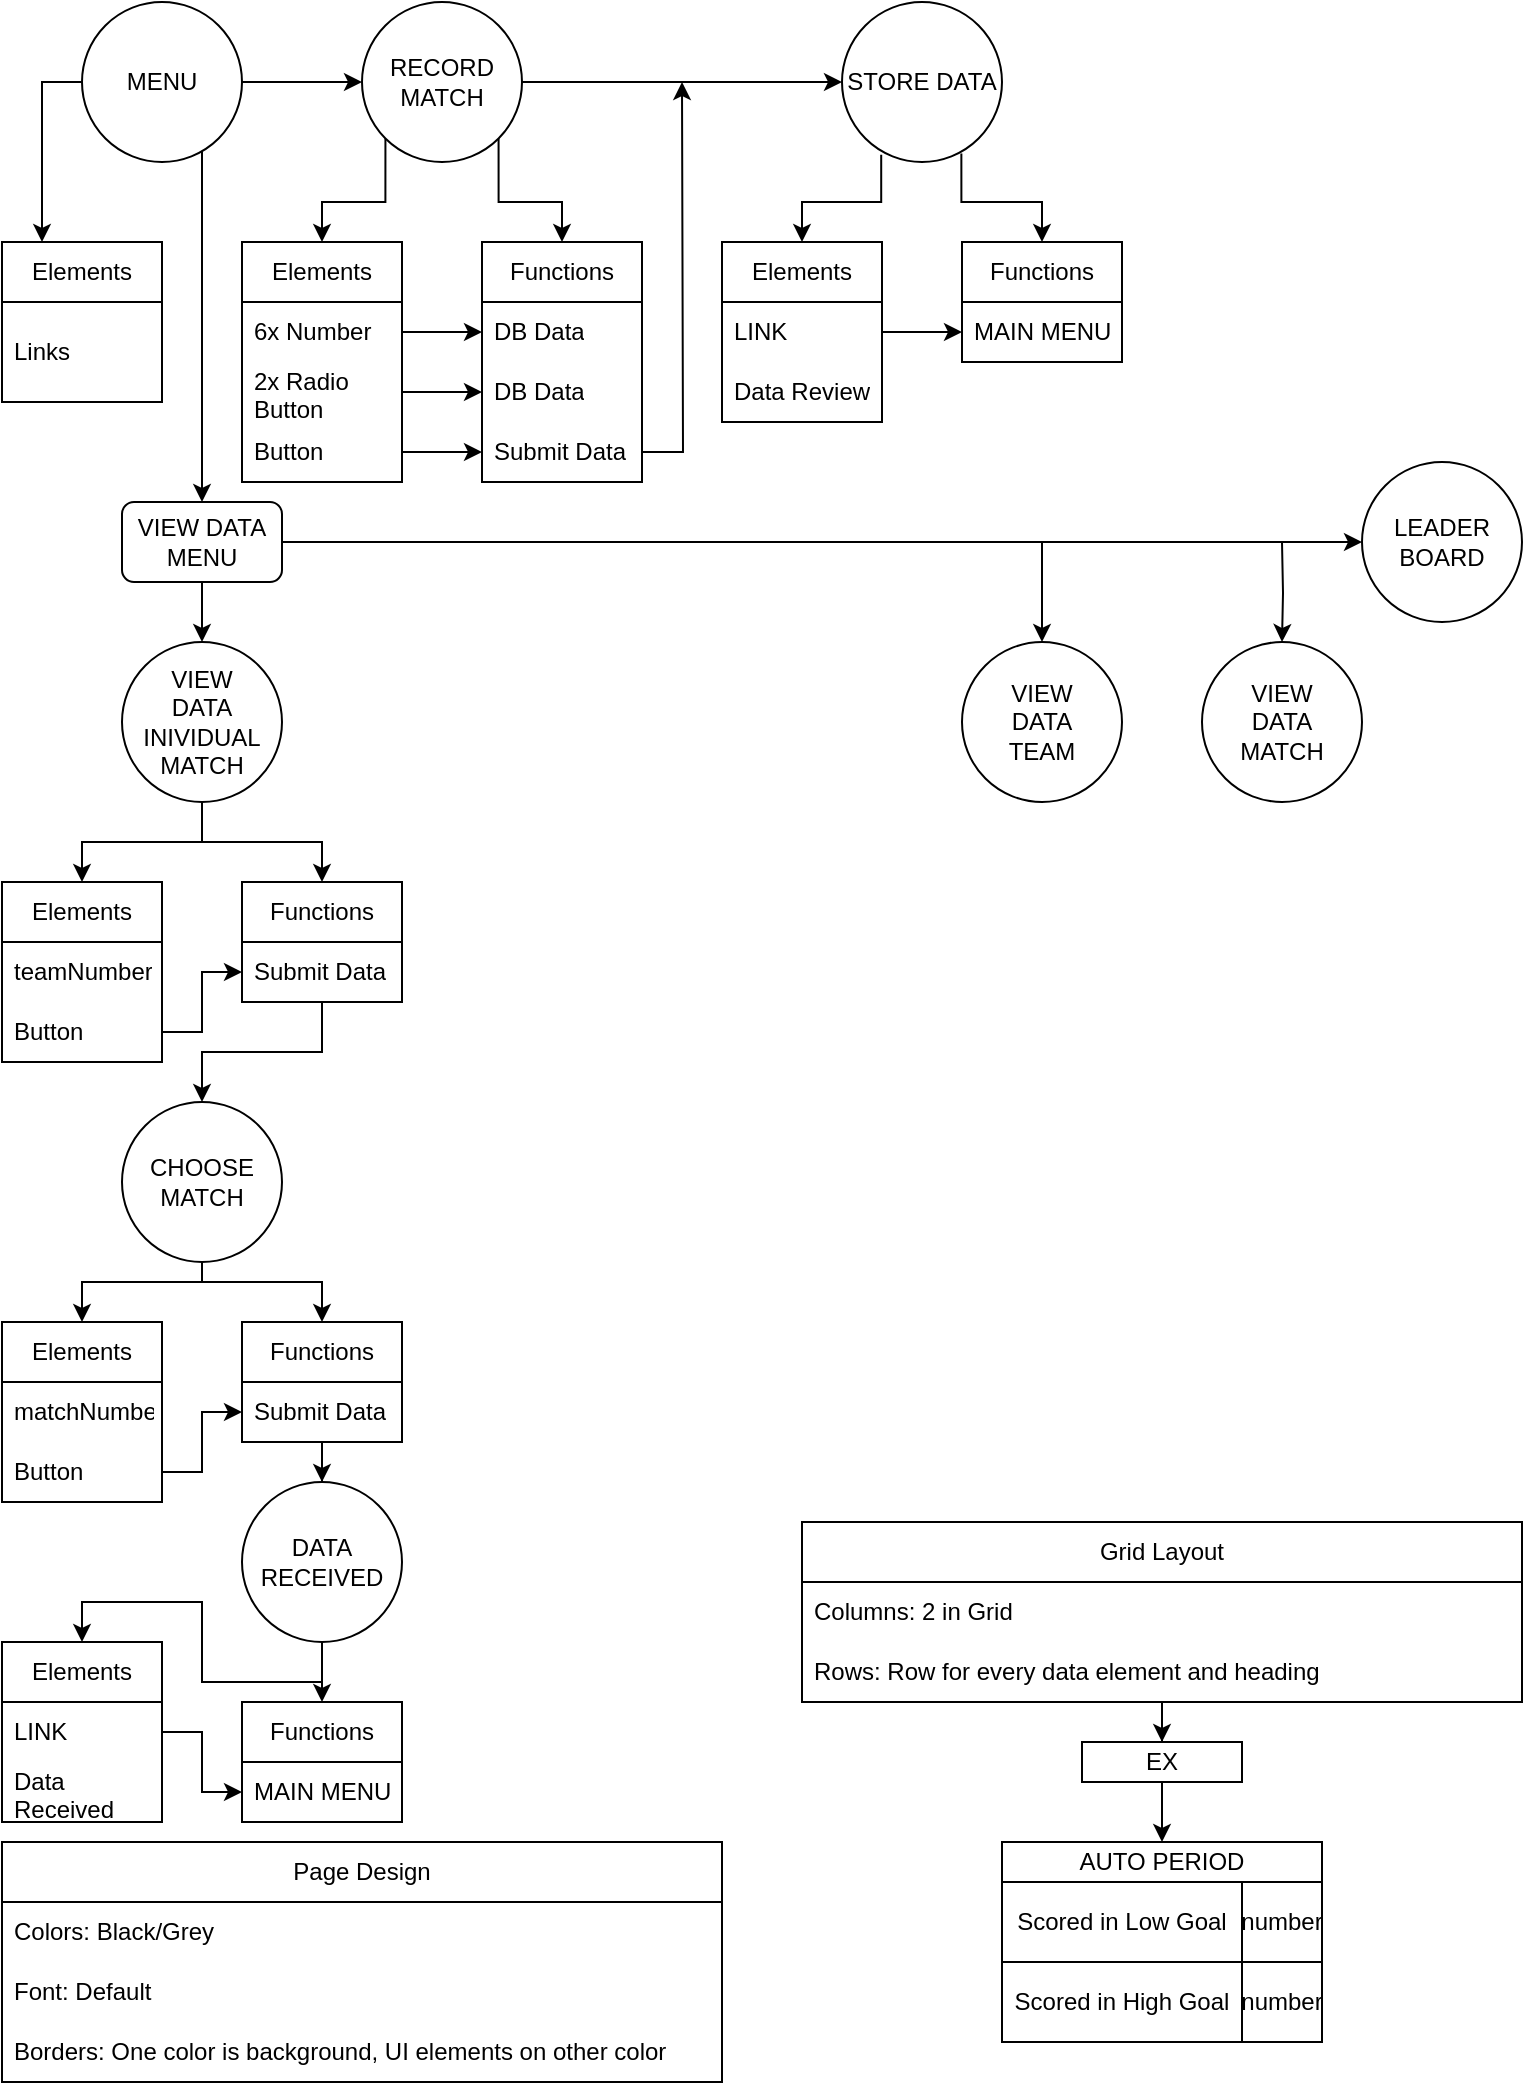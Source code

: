 <mxfile version="20.5.3" type="device"><diagram id="TbizeXg9KupzjywMaS7E" name="Page-1"><mxGraphModel dx="1029" dy="650" grid="1" gridSize="10" guides="1" tooltips="1" connect="1" arrows="1" fold="1" page="1" pageScale="1" pageWidth="850" pageHeight="1100" math="0" shadow="0"><root><mxCell id="0"/><mxCell id="1" parent="0"/><mxCell id="dUOcxXH2NmT-rC37gHHx-2" value="Elements" style="swimlane;fontStyle=0;childLayout=stackLayout;horizontal=1;startSize=30;horizontalStack=0;resizeParent=1;resizeParentMax=0;resizeLast=0;collapsible=1;marginBottom=0;whiteSpace=wrap;html=1;fontSize=12;" parent="1" vertex="1"><mxGeometry x="40" y="160" width="80" height="80" as="geometry"/></mxCell><mxCell id="dUOcxXH2NmT-rC37gHHx-3" value="Links" style="text;strokeColor=none;fillColor=none;align=left;verticalAlign=middle;spacingLeft=4;spacingRight=4;overflow=hidden;points=[[0,0.5],[1,0.5]];portConstraint=eastwest;rotatable=0;whiteSpace=wrap;html=1;fontSize=12;" parent="dUOcxXH2NmT-rC37gHHx-2" vertex="1"><mxGeometry y="30" width="80" height="50" as="geometry"/></mxCell><mxCell id="dUOcxXH2NmT-rC37gHHx-7" style="edgeStyle=orthogonalEdgeStyle;rounded=0;orthogonalLoop=1;jettySize=auto;html=1;exitX=0;exitY=0.5;exitDx=0;exitDy=0;entryX=0.25;entryY=0;entryDx=0;entryDy=0;fontSize=12;" parent="1" source="dUOcxXH2NmT-rC37gHHx-6" target="dUOcxXH2NmT-rC37gHHx-2" edge="1"><mxGeometry relative="1" as="geometry"/></mxCell><mxCell id="dUOcxXH2NmT-rC37gHHx-39" style="edgeStyle=orthogonalEdgeStyle;rounded=0;orthogonalLoop=1;jettySize=auto;html=1;entryX=0;entryY=0.5;entryDx=0;entryDy=0;fontSize=12;" parent="1" source="dUOcxXH2NmT-rC37gHHx-6" target="dUOcxXH2NmT-rC37gHHx-8" edge="1"><mxGeometry relative="1" as="geometry"/></mxCell><mxCell id="dUOcxXH2NmT-rC37gHHx-60" style="edgeStyle=orthogonalEdgeStyle;rounded=0;orthogonalLoop=1;jettySize=auto;html=1;fontSize=12;" parent="1" source="dUOcxXH2NmT-rC37gHHx-6" target="_IGQMz36s8tm1qvOd_jw-1" edge="1"><mxGeometry relative="1" as="geometry"><mxPoint x="140" y="139.966" as="targetPoint"/><Array as="points"><mxPoint x="140" y="140"/><mxPoint x="140" y="140"/></Array></mxGeometry></mxCell><mxCell id="dUOcxXH2NmT-rC37gHHx-6" value="MENU" style="ellipse;whiteSpace=wrap;html=1;aspect=fixed;fontSize=12;" parent="1" vertex="1"><mxGeometry x="80" y="40" width="80" height="80" as="geometry"/></mxCell><mxCell id="dUOcxXH2NmT-rC37gHHx-14" style="edgeStyle=orthogonalEdgeStyle;rounded=0;orthogonalLoop=1;jettySize=auto;html=1;exitX=0;exitY=1;exitDx=0;exitDy=0;entryX=0.5;entryY=0;entryDx=0;entryDy=0;fontSize=12;" parent="1" source="dUOcxXH2NmT-rC37gHHx-8" target="dUOcxXH2NmT-rC37gHHx-9" edge="1"><mxGeometry relative="1" as="geometry"><Array as="points"><mxPoint x="232" y="140"/><mxPoint x="200" y="140"/></Array></mxGeometry></mxCell><mxCell id="dUOcxXH2NmT-rC37gHHx-22" style="edgeStyle=orthogonalEdgeStyle;rounded=0;orthogonalLoop=1;jettySize=auto;html=1;exitX=1;exitY=1;exitDx=0;exitDy=0;entryX=0.5;entryY=0;entryDx=0;entryDy=0;fontSize=12;" parent="1" source="dUOcxXH2NmT-rC37gHHx-8" target="dUOcxXH2NmT-rC37gHHx-15" edge="1"><mxGeometry relative="1" as="geometry"/></mxCell><mxCell id="dUOcxXH2NmT-rC37gHHx-42" style="edgeStyle=orthogonalEdgeStyle;rounded=0;orthogonalLoop=1;jettySize=auto;html=1;entryX=0;entryY=0.5;entryDx=0;entryDy=0;fontSize=12;" parent="1" source="dUOcxXH2NmT-rC37gHHx-8" target="dUOcxXH2NmT-rC37gHHx-25" edge="1"><mxGeometry relative="1" as="geometry"/></mxCell><mxCell id="dUOcxXH2NmT-rC37gHHx-8" value="RECORD MATCH" style="ellipse;whiteSpace=wrap;html=1;aspect=fixed;fontSize=12;" parent="1" vertex="1"><mxGeometry x="220" y="40" width="80" height="80" as="geometry"/></mxCell><mxCell id="dUOcxXH2NmT-rC37gHHx-9" value="Elements" style="swimlane;fontStyle=0;childLayout=stackLayout;horizontal=1;startSize=30;horizontalStack=0;resizeParent=1;resizeParentMax=0;resizeLast=0;collapsible=1;marginBottom=0;whiteSpace=wrap;html=1;fontSize=12;" parent="1" vertex="1"><mxGeometry x="160" y="160" width="80" height="120" as="geometry"/></mxCell><mxCell id="dUOcxXH2NmT-rC37gHHx-10" value="6x Number" style="text;strokeColor=none;fillColor=none;align=left;verticalAlign=middle;spacingLeft=4;spacingRight=4;overflow=hidden;points=[[0,0.5],[1,0.5]];portConstraint=eastwest;rotatable=0;whiteSpace=wrap;html=1;fontSize=12;" parent="dUOcxXH2NmT-rC37gHHx-9" vertex="1"><mxGeometry y="30" width="80" height="30" as="geometry"/></mxCell><mxCell id="dUOcxXH2NmT-rC37gHHx-11" value="2x Radio Button" style="text;strokeColor=none;fillColor=none;align=left;verticalAlign=middle;spacingLeft=4;spacingRight=4;overflow=hidden;points=[[0,0.5],[1,0.5]];portConstraint=eastwest;rotatable=0;whiteSpace=wrap;html=1;fontSize=12;" parent="dUOcxXH2NmT-rC37gHHx-9" vertex="1"><mxGeometry y="60" width="80" height="30" as="geometry"/></mxCell><mxCell id="dUOcxXH2NmT-rC37gHHx-12" value="Button" style="text;strokeColor=none;fillColor=none;align=left;verticalAlign=middle;spacingLeft=4;spacingRight=4;overflow=hidden;points=[[0,0.5],[1,0.5]];portConstraint=eastwest;rotatable=0;whiteSpace=wrap;html=1;fontSize=12;" parent="dUOcxXH2NmT-rC37gHHx-9" vertex="1"><mxGeometry y="90" width="80" height="30" as="geometry"/></mxCell><mxCell id="dUOcxXH2NmT-rC37gHHx-15" value="Functions" style="swimlane;fontStyle=0;childLayout=stackLayout;horizontal=1;startSize=30;horizontalStack=0;resizeParent=1;resizeParentMax=0;resizeLast=0;collapsible=1;marginBottom=0;whiteSpace=wrap;html=1;fontSize=12;" parent="1" vertex="1"><mxGeometry x="280" y="160" width="80" height="120" as="geometry"/></mxCell><mxCell id="dUOcxXH2NmT-rC37gHHx-16" value="DB Data" style="text;strokeColor=none;fillColor=none;align=left;verticalAlign=middle;spacingLeft=4;spacingRight=4;overflow=hidden;points=[[0,0.5],[1,0.5]];portConstraint=eastwest;rotatable=0;whiteSpace=wrap;html=1;fontSize=12;" parent="dUOcxXH2NmT-rC37gHHx-15" vertex="1"><mxGeometry y="30" width="80" height="30" as="geometry"/></mxCell><mxCell id="dUOcxXH2NmT-rC37gHHx-17" value="DB Data" style="text;strokeColor=none;fillColor=none;align=left;verticalAlign=middle;spacingLeft=4;spacingRight=4;overflow=hidden;points=[[0,0.5],[1,0.5]];portConstraint=eastwest;rotatable=0;whiteSpace=wrap;html=1;fontSize=12;" parent="dUOcxXH2NmT-rC37gHHx-15" vertex="1"><mxGeometry y="60" width="80" height="30" as="geometry"/></mxCell><mxCell id="dUOcxXH2NmT-rC37gHHx-18" value="Submit Data" style="text;strokeColor=none;fillColor=none;align=left;verticalAlign=middle;spacingLeft=4;spacingRight=4;overflow=hidden;points=[[0,0.5],[1,0.5]];portConstraint=eastwest;rotatable=0;whiteSpace=wrap;html=1;fontSize=12;" parent="dUOcxXH2NmT-rC37gHHx-15" vertex="1"><mxGeometry y="90" width="80" height="30" as="geometry"/></mxCell><mxCell id="dUOcxXH2NmT-rC37gHHx-19" style="edgeStyle=orthogonalEdgeStyle;rounded=0;orthogonalLoop=1;jettySize=auto;html=1;exitX=1;exitY=0.5;exitDx=0;exitDy=0;entryX=0;entryY=0.5;entryDx=0;entryDy=0;fontSize=12;" parent="1" source="dUOcxXH2NmT-rC37gHHx-12" target="dUOcxXH2NmT-rC37gHHx-18" edge="1"><mxGeometry relative="1" as="geometry"/></mxCell><mxCell id="dUOcxXH2NmT-rC37gHHx-20" style="edgeStyle=orthogonalEdgeStyle;rounded=0;orthogonalLoop=1;jettySize=auto;html=1;entryX=0;entryY=0.5;entryDx=0;entryDy=0;fontSize=12;" parent="1" source="dUOcxXH2NmT-rC37gHHx-11" target="dUOcxXH2NmT-rC37gHHx-17" edge="1"><mxGeometry relative="1" as="geometry"/></mxCell><mxCell id="dUOcxXH2NmT-rC37gHHx-21" style="edgeStyle=orthogonalEdgeStyle;rounded=0;orthogonalLoop=1;jettySize=auto;html=1;entryX=0;entryY=0.5;entryDx=0;entryDy=0;fontSize=12;" parent="1" source="dUOcxXH2NmT-rC37gHHx-10" target="dUOcxXH2NmT-rC37gHHx-16" edge="1"><mxGeometry relative="1" as="geometry"/></mxCell><mxCell id="dUOcxXH2NmT-rC37gHHx-23" style="edgeStyle=orthogonalEdgeStyle;rounded=0;orthogonalLoop=1;jettySize=auto;html=1;exitX=0.245;exitY=0.955;exitDx=0;exitDy=0;entryX=0.5;entryY=0;entryDx=0;entryDy=0;fontSize=12;exitPerimeter=0;" parent="1" source="dUOcxXH2NmT-rC37gHHx-25" target="dUOcxXH2NmT-rC37gHHx-26" edge="1"><mxGeometry relative="1" as="geometry"/></mxCell><mxCell id="dUOcxXH2NmT-rC37gHHx-24" style="edgeStyle=orthogonalEdgeStyle;rounded=0;orthogonalLoop=1;jettySize=auto;html=1;exitX=0.746;exitY=0.947;exitDx=0;exitDy=0;entryX=0.5;entryY=0;entryDx=0;entryDy=0;fontSize=12;exitPerimeter=0;" parent="1" source="dUOcxXH2NmT-rC37gHHx-25" target="dUOcxXH2NmT-rC37gHHx-30" edge="1"><mxGeometry relative="1" as="geometry"/></mxCell><mxCell id="dUOcxXH2NmT-rC37gHHx-25" value="STORE DATA" style="ellipse;whiteSpace=wrap;html=1;aspect=fixed;fontSize=12;" parent="1" vertex="1"><mxGeometry x="460" y="40" width="80" height="80" as="geometry"/></mxCell><mxCell id="dUOcxXH2NmT-rC37gHHx-26" value="Elements" style="swimlane;fontStyle=0;childLayout=stackLayout;horizontal=1;startSize=30;horizontalStack=0;resizeParent=1;resizeParentMax=0;resizeLast=0;collapsible=1;marginBottom=0;whiteSpace=wrap;html=1;fontSize=12;" parent="1" vertex="1"><mxGeometry x="400" y="160" width="80" height="90" as="geometry"/></mxCell><mxCell id="dUOcxXH2NmT-rC37gHHx-27" value="LINK" style="text;strokeColor=none;fillColor=none;align=left;verticalAlign=middle;spacingLeft=4;spacingRight=4;overflow=hidden;points=[[0,0.5],[1,0.5]];portConstraint=eastwest;rotatable=0;whiteSpace=wrap;html=1;fontSize=12;" parent="dUOcxXH2NmT-rC37gHHx-26" vertex="1"><mxGeometry y="30" width="80" height="30" as="geometry"/></mxCell><mxCell id="dUOcxXH2NmT-rC37gHHx-47" value="Data Review" style="text;strokeColor=none;fillColor=none;align=left;verticalAlign=middle;spacingLeft=4;spacingRight=4;overflow=hidden;points=[[0,0.5],[1,0.5]];portConstraint=eastwest;rotatable=0;whiteSpace=wrap;html=1;fontSize=12;" parent="dUOcxXH2NmT-rC37gHHx-26" vertex="1"><mxGeometry y="60" width="80" height="30" as="geometry"/></mxCell><mxCell id="dUOcxXH2NmT-rC37gHHx-30" value="Functions" style="swimlane;fontStyle=0;childLayout=stackLayout;horizontal=1;startSize=30;horizontalStack=0;resizeParent=1;resizeParentMax=0;resizeLast=0;collapsible=1;marginBottom=0;whiteSpace=wrap;html=1;fontSize=12;" parent="1" vertex="1"><mxGeometry x="520" y="160" width="80" height="60" as="geometry"/></mxCell><mxCell id="dUOcxXH2NmT-rC37gHHx-31" value="MAIN MENU" style="text;strokeColor=none;fillColor=none;align=left;verticalAlign=middle;spacingLeft=4;spacingRight=4;overflow=hidden;points=[[0,0.5],[1,0.5]];portConstraint=eastwest;rotatable=0;whiteSpace=wrap;html=1;fontSize=12;" parent="dUOcxXH2NmT-rC37gHHx-30" vertex="1"><mxGeometry y="30" width="80" height="30" as="geometry"/></mxCell><mxCell id="dUOcxXH2NmT-rC37gHHx-36" style="edgeStyle=orthogonalEdgeStyle;rounded=0;orthogonalLoop=1;jettySize=auto;html=1;entryX=0;entryY=0.5;entryDx=0;entryDy=0;fontSize=12;" parent="1" source="dUOcxXH2NmT-rC37gHHx-27" target="dUOcxXH2NmT-rC37gHHx-31" edge="1"><mxGeometry relative="1" as="geometry"/></mxCell><mxCell id="dUOcxXH2NmT-rC37gHHx-46" style="text;strokeColor=none;fillColor=none;align=left;verticalAlign=middle;spacingLeft=4;spacingRight=4;overflow=hidden;points=[[0,0.5],[1,0.5]];portConstraint=eastwest;rotatable=0;whiteSpace=wrap;html=1;fontSize=12;" parent="1" vertex="1"><mxGeometry x="480" y="280" width="80" height="30" as="geometry"/></mxCell><mxCell id="dUOcxXH2NmT-rC37gHHx-54" style="edgeStyle=orthogonalEdgeStyle;rounded=0;orthogonalLoop=1;jettySize=auto;html=1;fontSize=12;" parent="1" source="dUOcxXH2NmT-rC37gHHx-18" edge="1"><mxGeometry relative="1" as="geometry"><mxPoint x="380" y="80" as="targetPoint"/></mxGeometry></mxCell><mxCell id="dUOcxXH2NmT-rC37gHHx-67" style="edgeStyle=orthogonalEdgeStyle;rounded=0;orthogonalLoop=1;jettySize=auto;html=1;entryX=0.5;entryY=0;entryDx=0;entryDy=0;fontSize=12;" parent="1" source="dUOcxXH2NmT-rC37gHHx-58" target="dUOcxXH2NmT-rC37gHHx-63" edge="1"><mxGeometry relative="1" as="geometry"/></mxCell><mxCell id="dUOcxXH2NmT-rC37gHHx-72" style="edgeStyle=orthogonalEdgeStyle;rounded=0;orthogonalLoop=1;jettySize=auto;html=1;fontSize=12;" parent="1" source="dUOcxXH2NmT-rC37gHHx-58" target="dUOcxXH2NmT-rC37gHHx-68" edge="1"><mxGeometry relative="1" as="geometry"/></mxCell><mxCell id="dUOcxXH2NmT-rC37gHHx-58" value="VIEW&lt;br&gt;DATA&lt;br&gt;INIVIDUAL&lt;br&gt;MATCH" style="ellipse;whiteSpace=wrap;html=1;aspect=fixed;fontSize=12;" parent="1" vertex="1"><mxGeometry x="100" y="360" width="80" height="80" as="geometry"/></mxCell><mxCell id="dUOcxXH2NmT-rC37gHHx-82" style="edgeStyle=orthogonalEdgeStyle;rounded=0;orthogonalLoop=1;jettySize=auto;html=1;exitX=0.5;exitY=1;exitDx=0;exitDy=0;entryX=0.5;entryY=0;entryDx=0;entryDy=0;fontSize=12;" parent="1" source="dUOcxXH2NmT-rC37gHHx-61" target="dUOcxXH2NmT-rC37gHHx-75" edge="1"><mxGeometry relative="1" as="geometry"/></mxCell><mxCell id="dUOcxXH2NmT-rC37gHHx-83" style="edgeStyle=orthogonalEdgeStyle;rounded=0;orthogonalLoop=1;jettySize=auto;html=1;exitX=0.5;exitY=1;exitDx=0;exitDy=0;entryX=0.5;entryY=0;entryDx=0;entryDy=0;fontSize=12;" parent="1" source="dUOcxXH2NmT-rC37gHHx-61" target="dUOcxXH2NmT-rC37gHHx-79" edge="1"><mxGeometry relative="1" as="geometry"/></mxCell><mxCell id="dUOcxXH2NmT-rC37gHHx-61" value="DATA&lt;br&gt;RECEIVED" style="ellipse;whiteSpace=wrap;html=1;aspect=fixed;fontSize=12;" parent="1" vertex="1"><mxGeometry x="160" y="780" width="80" height="80" as="geometry"/></mxCell><mxCell id="dUOcxXH2NmT-rC37gHHx-63" value="Elements" style="swimlane;fontStyle=0;childLayout=stackLayout;horizontal=1;startSize=30;horizontalStack=0;resizeParent=1;resizeParentMax=0;resizeLast=0;collapsible=1;marginBottom=0;whiteSpace=wrap;html=1;fontSize=12;" parent="1" vertex="1"><mxGeometry x="40" y="480" width="80" height="90" as="geometry"/></mxCell><mxCell id="dUOcxXH2NmT-rC37gHHx-64" value="teamNumber" style="text;strokeColor=none;fillColor=none;align=left;verticalAlign=middle;spacingLeft=4;spacingRight=4;overflow=hidden;points=[[0,0.5],[1,0.5]];portConstraint=eastwest;rotatable=0;whiteSpace=wrap;html=1;fontSize=12;" parent="dUOcxXH2NmT-rC37gHHx-63" vertex="1"><mxGeometry y="30" width="80" height="30" as="geometry"/></mxCell><mxCell id="dUOcxXH2NmT-rC37gHHx-65" value="Button" style="text;strokeColor=none;fillColor=none;align=left;verticalAlign=middle;spacingLeft=4;spacingRight=4;overflow=hidden;points=[[0,0.5],[1,0.5]];portConstraint=eastwest;rotatable=0;whiteSpace=wrap;html=1;fontSize=12;" parent="dUOcxXH2NmT-rC37gHHx-63" vertex="1"><mxGeometry y="60" width="80" height="30" as="geometry"/></mxCell><mxCell id="a944ks5dgwdLd8rqeDku-40" style="edgeStyle=orthogonalEdgeStyle;rounded=0;orthogonalLoop=1;jettySize=auto;html=1;" edge="1" parent="1" source="dUOcxXH2NmT-rC37gHHx-68" target="a944ks5dgwdLd8rqeDku-37"><mxGeometry relative="1" as="geometry"/></mxCell><mxCell id="dUOcxXH2NmT-rC37gHHx-68" value="Functions" style="swimlane;fontStyle=0;childLayout=stackLayout;horizontal=1;startSize=30;horizontalStack=0;resizeParent=1;resizeParentMax=0;resizeLast=0;collapsible=1;marginBottom=0;whiteSpace=wrap;html=1;fontSize=12;" parent="1" vertex="1"><mxGeometry x="160" y="480" width="80" height="60" as="geometry"/></mxCell><mxCell id="dUOcxXH2NmT-rC37gHHx-70" value="Submit Data" style="text;strokeColor=none;fillColor=none;align=left;verticalAlign=middle;spacingLeft=4;spacingRight=4;overflow=hidden;points=[[0,0.5],[1,0.5]];portConstraint=eastwest;rotatable=0;whiteSpace=wrap;html=1;fontSize=12;" parent="dUOcxXH2NmT-rC37gHHx-68" vertex="1"><mxGeometry y="30" width="80" height="30" as="geometry"/></mxCell><mxCell id="dUOcxXH2NmT-rC37gHHx-74" style="edgeStyle=orthogonalEdgeStyle;rounded=0;orthogonalLoop=1;jettySize=auto;html=1;entryX=0;entryY=0.5;entryDx=0;entryDy=0;fontSize=12;" parent="1" source="dUOcxXH2NmT-rC37gHHx-65" target="dUOcxXH2NmT-rC37gHHx-70" edge="1"><mxGeometry relative="1" as="geometry"/></mxCell><mxCell id="dUOcxXH2NmT-rC37gHHx-75" value="Elements" style="swimlane;fontStyle=0;childLayout=stackLayout;horizontal=1;startSize=30;horizontalStack=0;resizeParent=1;resizeParentMax=0;resizeLast=0;collapsible=1;marginBottom=0;whiteSpace=wrap;html=1;fontSize=12;" parent="1" vertex="1"><mxGeometry x="40" y="860" width="80" height="90" as="geometry"/></mxCell><mxCell id="dUOcxXH2NmT-rC37gHHx-76" value="LINK" style="text;strokeColor=none;fillColor=none;align=left;verticalAlign=middle;spacingLeft=4;spacingRight=4;overflow=hidden;points=[[0,0.5],[1,0.5]];portConstraint=eastwest;rotatable=0;whiteSpace=wrap;html=1;fontSize=12;" parent="dUOcxXH2NmT-rC37gHHx-75" vertex="1"><mxGeometry y="30" width="80" height="30" as="geometry"/></mxCell><mxCell id="dUOcxXH2NmT-rC37gHHx-77" value="Data Received" style="text;strokeColor=none;fillColor=none;align=left;verticalAlign=middle;spacingLeft=4;spacingRight=4;overflow=hidden;points=[[0,0.5],[1,0.5]];portConstraint=eastwest;rotatable=0;whiteSpace=wrap;html=1;fontSize=12;" parent="dUOcxXH2NmT-rC37gHHx-75" vertex="1"><mxGeometry y="60" width="80" height="30" as="geometry"/></mxCell><mxCell id="dUOcxXH2NmT-rC37gHHx-79" value="Functions" style="swimlane;fontStyle=0;childLayout=stackLayout;horizontal=1;startSize=30;horizontalStack=0;resizeParent=1;resizeParentMax=0;resizeLast=0;collapsible=1;marginBottom=0;whiteSpace=wrap;html=1;fontSize=12;" parent="1" vertex="1"><mxGeometry x="160" y="890" width="80" height="60" as="geometry"/></mxCell><mxCell id="dUOcxXH2NmT-rC37gHHx-80" value="MAIN MENU" style="text;strokeColor=none;fillColor=none;align=left;verticalAlign=middle;spacingLeft=4;spacingRight=4;overflow=hidden;points=[[0,0.5],[1,0.5]];portConstraint=eastwest;rotatable=0;whiteSpace=wrap;html=1;fontSize=12;" parent="dUOcxXH2NmT-rC37gHHx-79" vertex="1"><mxGeometry y="30" width="80" height="30" as="geometry"/></mxCell><mxCell id="dUOcxXH2NmT-rC37gHHx-84" style="edgeStyle=orthogonalEdgeStyle;rounded=0;orthogonalLoop=1;jettySize=auto;html=1;entryX=0;entryY=0.5;entryDx=0;entryDy=0;fontSize=12;" parent="1" source="dUOcxXH2NmT-rC37gHHx-76" target="dUOcxXH2NmT-rC37gHHx-80" edge="1"><mxGeometry relative="1" as="geometry"/></mxCell><mxCell id="dUOcxXH2NmT-rC37gHHx-88" value="Page Design" style="swimlane;fontStyle=0;childLayout=stackLayout;horizontal=1;startSize=30;horizontalStack=0;resizeParent=1;resizeParentMax=0;resizeLast=0;collapsible=1;marginBottom=0;whiteSpace=wrap;html=1;fontSize=12;" parent="1" vertex="1"><mxGeometry x="40" y="960" width="360" height="120" as="geometry"/></mxCell><mxCell id="dUOcxXH2NmT-rC37gHHx-89" value="Colors: Black/Grey" style="text;strokeColor=none;fillColor=none;align=left;verticalAlign=middle;spacingLeft=4;spacingRight=4;overflow=hidden;points=[[0,0.5],[1,0.5]];portConstraint=eastwest;rotatable=0;whiteSpace=wrap;html=1;fontSize=12;" parent="dUOcxXH2NmT-rC37gHHx-88" vertex="1"><mxGeometry y="30" width="360" height="30" as="geometry"/></mxCell><mxCell id="dUOcxXH2NmT-rC37gHHx-90" value="Font: Default" style="text;strokeColor=none;fillColor=none;align=left;verticalAlign=middle;spacingLeft=4;spacingRight=4;overflow=hidden;points=[[0,0.5],[1,0.5]];portConstraint=eastwest;rotatable=0;whiteSpace=wrap;html=1;fontSize=12;" parent="dUOcxXH2NmT-rC37gHHx-88" vertex="1"><mxGeometry y="60" width="360" height="30" as="geometry"/></mxCell><mxCell id="dUOcxXH2NmT-rC37gHHx-91" value="Borders: One color is background, UI elements on other color" style="text;strokeColor=none;fillColor=none;align=left;verticalAlign=middle;spacingLeft=4;spacingRight=4;overflow=hidden;points=[[0,0.5],[1,0.5]];portConstraint=eastwest;rotatable=0;whiteSpace=wrap;html=1;fontSize=12;" parent="dUOcxXH2NmT-rC37gHHx-88" vertex="1"><mxGeometry y="90" width="360" height="30" as="geometry"/></mxCell><mxCell id="dUOcxXH2NmT-rC37gHHx-98" style="edgeStyle=orthogonalEdgeStyle;rounded=0;orthogonalLoop=1;jettySize=auto;html=1;entryX=0.5;entryY=0;entryDx=0;entryDy=0;fontSize=12;" parent="1" source="dUOcxXH2NmT-rC37gHHx-92" target="dUOcxXH2NmT-rC37gHHx-97" edge="1"><mxGeometry relative="1" as="geometry"/></mxCell><mxCell id="dUOcxXH2NmT-rC37gHHx-92" value="Grid Layout" style="swimlane;fontStyle=0;childLayout=stackLayout;horizontal=1;startSize=30;horizontalStack=0;resizeParent=1;resizeParentMax=0;resizeLast=0;collapsible=1;marginBottom=0;whiteSpace=wrap;html=1;fontSize=12;" parent="1" vertex="1"><mxGeometry x="440" y="800" width="360" height="90" as="geometry"/></mxCell><mxCell id="dUOcxXH2NmT-rC37gHHx-93" value="Columns: 2 in Grid" style="text;strokeColor=none;fillColor=none;align=left;verticalAlign=middle;spacingLeft=4;spacingRight=4;overflow=hidden;points=[[0,0.5],[1,0.5]];portConstraint=eastwest;rotatable=0;whiteSpace=wrap;html=1;fontSize=12;" parent="dUOcxXH2NmT-rC37gHHx-92" vertex="1"><mxGeometry y="30" width="360" height="30" as="geometry"/></mxCell><mxCell id="dUOcxXH2NmT-rC37gHHx-94" value="Rows: Row for every data element and heading" style="text;strokeColor=none;fillColor=none;align=left;verticalAlign=middle;spacingLeft=4;spacingRight=4;overflow=hidden;points=[[0,0.5],[1,0.5]];portConstraint=eastwest;rotatable=0;whiteSpace=wrap;html=1;fontSize=12;" parent="dUOcxXH2NmT-rC37gHHx-92" vertex="1"><mxGeometry y="60" width="360" height="30" as="geometry"/></mxCell><mxCell id="dUOcxXH2NmT-rC37gHHx-100" style="edgeStyle=orthogonalEdgeStyle;rounded=0;orthogonalLoop=1;jettySize=auto;html=1;entryX=0.5;entryY=0;entryDx=0;entryDy=0;fontSize=12;" parent="1" source="dUOcxXH2NmT-rC37gHHx-97" target="dUOcxXH2NmT-rC37gHHx-99" edge="1"><mxGeometry relative="1" as="geometry"/></mxCell><mxCell id="dUOcxXH2NmT-rC37gHHx-97" value="EX" style="rounded=0;whiteSpace=wrap;html=1;fontSize=12;" parent="1" vertex="1"><mxGeometry x="580" y="910" width="80" height="20" as="geometry"/></mxCell><mxCell id="dUOcxXH2NmT-rC37gHHx-99" value="AUTO PERIOD" style="rounded=0;whiteSpace=wrap;html=1;fontSize=12;" parent="1" vertex="1"><mxGeometry x="540" y="960" width="160" height="20" as="geometry"/></mxCell><mxCell id="dUOcxXH2NmT-rC37gHHx-101" value="Scored in Low Goal" style="rounded=0;whiteSpace=wrap;html=1;fontSize=12;" parent="1" vertex="1"><mxGeometry x="540" y="980" width="120" height="40" as="geometry"/></mxCell><mxCell id="dUOcxXH2NmT-rC37gHHx-102" value="number" style="rounded=0;whiteSpace=wrap;html=1;fontSize=12;" parent="1" vertex="1"><mxGeometry x="660" y="980" width="40" height="40" as="geometry"/></mxCell><mxCell id="dUOcxXH2NmT-rC37gHHx-103" value="Scored in High Goal" style="rounded=0;whiteSpace=wrap;html=1;fontSize=12;" parent="1" vertex="1"><mxGeometry x="540" y="1020" width="120" height="40" as="geometry"/></mxCell><mxCell id="dUOcxXH2NmT-rC37gHHx-104" value="number" style="rounded=0;whiteSpace=wrap;html=1;fontSize=12;" parent="1" vertex="1"><mxGeometry x="660" y="1020" width="40" height="40" as="geometry"/></mxCell><mxCell id="_IGQMz36s8tm1qvOd_jw-2" style="edgeStyle=orthogonalEdgeStyle;rounded=0;orthogonalLoop=1;jettySize=auto;html=1;entryX=0.5;entryY=0;entryDx=0;entryDy=0;" parent="1" source="_IGQMz36s8tm1qvOd_jw-1" target="dUOcxXH2NmT-rC37gHHx-58" edge="1"><mxGeometry relative="1" as="geometry"/></mxCell><mxCell id="_IGQMz36s8tm1qvOd_jw-4" style="edgeStyle=orthogonalEdgeStyle;rounded=0;orthogonalLoop=1;jettySize=auto;html=1;entryX=0;entryY=0.5;entryDx=0;entryDy=0;" parent="1" source="_IGQMz36s8tm1qvOd_jw-1" target="_IGQMz36s8tm1qvOd_jw-5" edge="1"><mxGeometry relative="1" as="geometry"><mxPoint x="710" y="310" as="targetPoint"/><Array as="points"><mxPoint x="450" y="310"/><mxPoint x="450" y="310"/></Array></mxGeometry></mxCell><mxCell id="a944ks5dgwdLd8rqeDku-22" style="edgeStyle=orthogonalEdgeStyle;rounded=0;orthogonalLoop=1;jettySize=auto;html=1;entryX=0.5;entryY=0;entryDx=0;entryDy=0;" edge="1" parent="1" source="_IGQMz36s8tm1qvOd_jw-1" target="a944ks5dgwdLd8rqeDku-21"><mxGeometry relative="1" as="geometry"/></mxCell><mxCell id="_IGQMz36s8tm1qvOd_jw-1" value="VIEW DATA MENU" style="rounded=1;whiteSpace=wrap;html=1;" parent="1" vertex="1"><mxGeometry x="100" y="290" width="80" height="40" as="geometry"/></mxCell><mxCell id="_IGQMz36s8tm1qvOd_jw-5" value="LEADER&lt;br&gt;BOARD" style="ellipse;whiteSpace=wrap;html=1;aspect=fixed;" parent="1" vertex="1"><mxGeometry x="720" y="270" width="80" height="80" as="geometry"/></mxCell><mxCell id="a944ks5dgwdLd8rqeDku-21" value="VIEW&lt;br&gt;DATA&lt;br&gt;TEAM" style="ellipse;whiteSpace=wrap;html=1;aspect=fixed;" vertex="1" parent="1"><mxGeometry x="520" y="360" width="80" height="80" as="geometry"/></mxCell><mxCell id="a944ks5dgwdLd8rqeDku-25" style="edgeStyle=orthogonalEdgeStyle;rounded=0;orthogonalLoop=1;jettySize=auto;html=1;entryX=0.5;entryY=0;entryDx=0;entryDy=0;" edge="1" parent="1" target="a944ks5dgwdLd8rqeDku-23"><mxGeometry relative="1" as="geometry"><mxPoint x="680" y="310" as="sourcePoint"/><mxPoint x="740" y="380" as="targetPoint"/></mxGeometry></mxCell><mxCell id="a944ks5dgwdLd8rqeDku-23" value="VIEW&lt;br&gt;DATA&lt;br&gt;MATCH" style="ellipse;whiteSpace=wrap;html=1;aspect=fixed;" vertex="1" parent="1"><mxGeometry x="640" y="360" width="80" height="80" as="geometry"/></mxCell><mxCell id="a944ks5dgwdLd8rqeDku-37" value="CHOOSE&lt;br&gt;MATCH" style="ellipse;whiteSpace=wrap;html=1;aspect=fixed;" vertex="1" parent="1"><mxGeometry x="100" y="590" width="80" height="80" as="geometry"/></mxCell><mxCell id="a944ks5dgwdLd8rqeDku-45" value="Elements" style="swimlane;fontStyle=0;childLayout=stackLayout;horizontal=1;startSize=30;horizontalStack=0;resizeParent=1;resizeParentMax=0;resizeLast=0;collapsible=1;marginBottom=0;whiteSpace=wrap;html=1;fontSize=12;" vertex="1" parent="1"><mxGeometry x="40" y="700" width="80" height="90" as="geometry"/></mxCell><mxCell id="a944ks5dgwdLd8rqeDku-46" value="matchNumber" style="text;strokeColor=none;fillColor=none;align=left;verticalAlign=middle;spacingLeft=4;spacingRight=4;overflow=hidden;points=[[0,0.5],[1,0.5]];portConstraint=eastwest;rotatable=0;whiteSpace=wrap;html=1;fontSize=12;" vertex="1" parent="a944ks5dgwdLd8rqeDku-45"><mxGeometry y="30" width="80" height="30" as="geometry"/></mxCell><mxCell id="a944ks5dgwdLd8rqeDku-47" value="Button" style="text;strokeColor=none;fillColor=none;align=left;verticalAlign=middle;spacingLeft=4;spacingRight=4;overflow=hidden;points=[[0,0.5],[1,0.5]];portConstraint=eastwest;rotatable=0;whiteSpace=wrap;html=1;fontSize=12;" vertex="1" parent="a944ks5dgwdLd8rqeDku-45"><mxGeometry y="60" width="80" height="30" as="geometry"/></mxCell><mxCell id="a944ks5dgwdLd8rqeDku-53" style="edgeStyle=orthogonalEdgeStyle;rounded=0;orthogonalLoop=1;jettySize=auto;html=1;entryX=0.5;entryY=0;entryDx=0;entryDy=0;" edge="1" parent="1" source="a944ks5dgwdLd8rqeDku-48" target="dUOcxXH2NmT-rC37gHHx-61"><mxGeometry relative="1" as="geometry"/></mxCell><mxCell id="a944ks5dgwdLd8rqeDku-48" value="Functions" style="swimlane;fontStyle=0;childLayout=stackLayout;horizontal=1;startSize=30;horizontalStack=0;resizeParent=1;resizeParentMax=0;resizeLast=0;collapsible=1;marginBottom=0;whiteSpace=wrap;html=1;fontSize=12;" vertex="1" parent="1"><mxGeometry x="160" y="700" width="80" height="60" as="geometry"/></mxCell><mxCell id="a944ks5dgwdLd8rqeDku-49" value="Submit Data" style="text;strokeColor=none;fillColor=none;align=left;verticalAlign=middle;spacingLeft=4;spacingRight=4;overflow=hidden;points=[[0,0.5],[1,0.5]];portConstraint=eastwest;rotatable=0;whiteSpace=wrap;html=1;fontSize=12;" vertex="1" parent="a944ks5dgwdLd8rqeDku-48"><mxGeometry y="30" width="80" height="30" as="geometry"/></mxCell><mxCell id="a944ks5dgwdLd8rqeDku-50" style="edgeStyle=orthogonalEdgeStyle;rounded=0;orthogonalLoop=1;jettySize=auto;html=1;entryX=0;entryY=0.5;entryDx=0;entryDy=0;fontSize=12;" edge="1" parent="1" source="a944ks5dgwdLd8rqeDku-47" target="a944ks5dgwdLd8rqeDku-49"><mxGeometry relative="1" as="geometry"/></mxCell><mxCell id="a944ks5dgwdLd8rqeDku-51" style="edgeStyle=orthogonalEdgeStyle;rounded=0;orthogonalLoop=1;jettySize=auto;html=1;entryX=0.5;entryY=0;entryDx=0;entryDy=0;fontSize=12;" edge="1" parent="1"><mxGeometry relative="1" as="geometry"><mxPoint x="140" y="670" as="sourcePoint"/><mxPoint x="80" y="700" as="targetPoint"/><Array as="points"><mxPoint x="140" y="680"/><mxPoint x="80" y="680"/></Array></mxGeometry></mxCell><mxCell id="a944ks5dgwdLd8rqeDku-52" style="edgeStyle=orthogonalEdgeStyle;rounded=0;orthogonalLoop=1;jettySize=auto;html=1;fontSize=12;" edge="1" parent="1"><mxGeometry relative="1" as="geometry"><mxPoint x="140" y="670" as="sourcePoint"/><mxPoint x="200" y="700" as="targetPoint"/><Array as="points"><mxPoint x="140" y="680"/><mxPoint x="200" y="680"/></Array></mxGeometry></mxCell></root></mxGraphModel></diagram></mxfile>